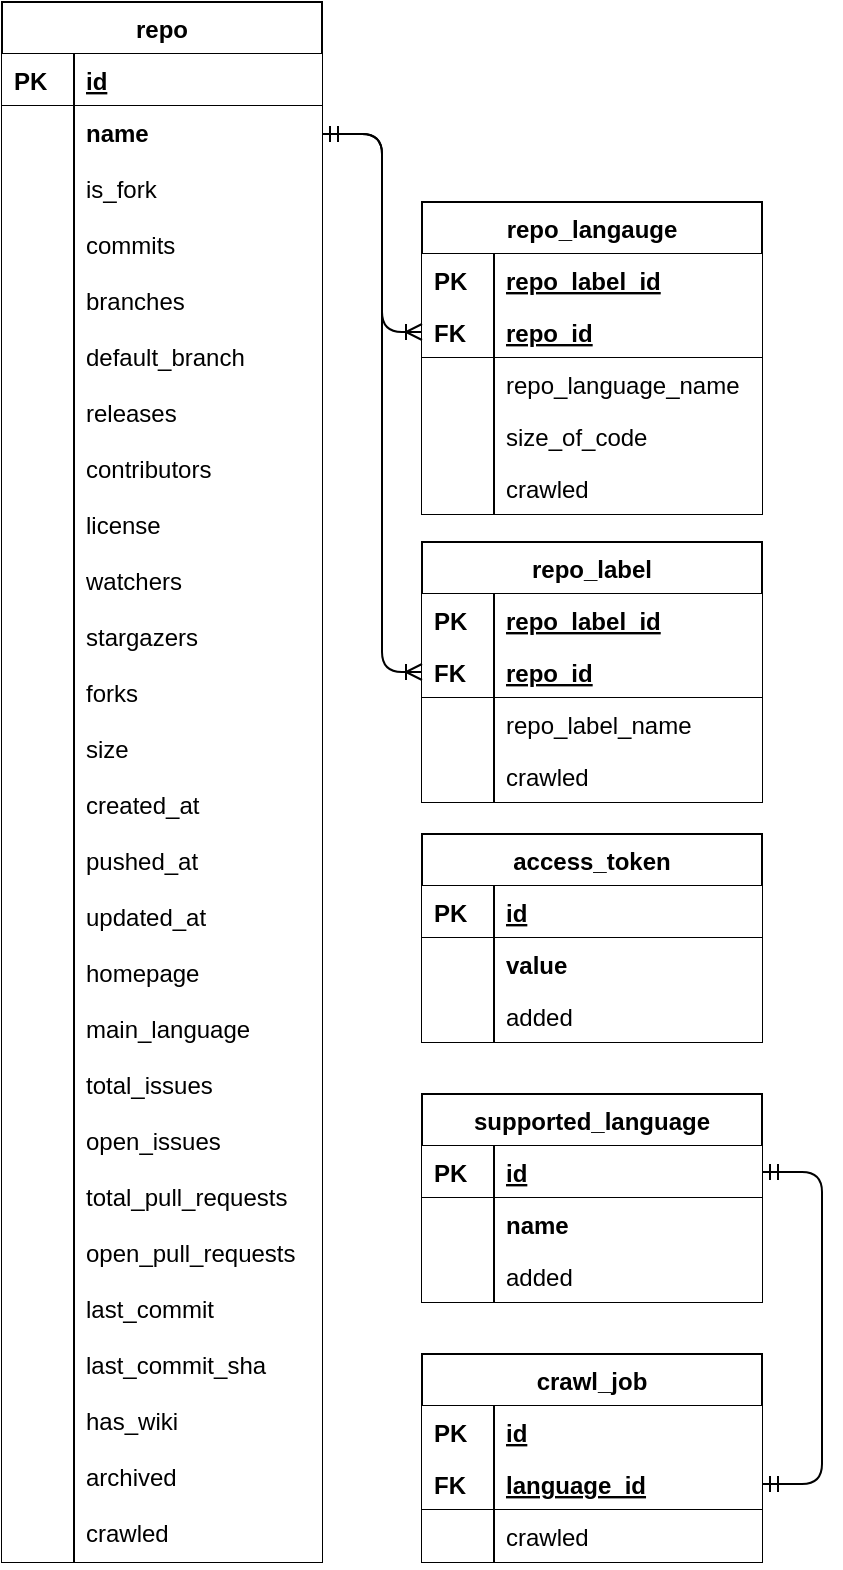 <mxfile version="13.1.2" type="device"><diagram id="C5RBs43oDa-KdzZeNtuy" name="Page-1"><mxGraphModel dx="1113" dy="607" grid="1" gridSize="10" guides="1" tooltips="1" connect="1" arrows="1" fold="1" page="1" pageScale="1" pageWidth="827" pageHeight="1169" math="0" shadow="0"><root><mxCell id="WIyWlLk6GJQsqaUBKTNV-0"/><mxCell id="WIyWlLk6GJQsqaUBKTNV-1" parent="WIyWlLk6GJQsqaUBKTNV-0"/><mxCell id="zkfFHV4jXpPFQw0GAbJ--51" value="repo" style="swimlane;fontStyle=1;childLayout=stackLayout;horizontal=1;startSize=26;horizontalStack=0;resizeParent=1;resizeLast=0;collapsible=1;marginBottom=0;rounded=0;shadow=0;strokeWidth=1;" parent="WIyWlLk6GJQsqaUBKTNV-1" vertex="1"><mxGeometry x="160" y="120" width="160" height="780" as="geometry"><mxRectangle x="160" y="120" width="160" height="26" as="alternateBounds"/></mxGeometry></mxCell><mxCell id="zkfFHV4jXpPFQw0GAbJ--52" value="id" style="shape=partialRectangle;top=0;left=0;right=0;bottom=1;align=left;verticalAlign=top;fillColor=#ffffff;spacingLeft=40;spacingRight=4;overflow=hidden;rotatable=0;points=[[0,0.5],[1,0.5]];portConstraint=eastwest;dropTarget=0;rounded=0;shadow=0;strokeWidth=1;fontStyle=5" parent="zkfFHV4jXpPFQw0GAbJ--51" vertex="1"><mxGeometry y="26" width="160" height="26" as="geometry"/></mxCell><mxCell id="zkfFHV4jXpPFQw0GAbJ--53" value="PK" style="shape=partialRectangle;top=0;left=0;bottom=0;fillColor=none;align=left;verticalAlign=top;spacingLeft=4;spacingRight=4;overflow=hidden;rotatable=0;points=[];portConstraint=eastwest;part=1;fontStyle=1" parent="zkfFHV4jXpPFQw0GAbJ--52" vertex="1" connectable="0"><mxGeometry width="36" height="26" as="geometry"/></mxCell><mxCell id="zkfFHV4jXpPFQw0GAbJ--54" value="name" style="shape=partialRectangle;top=0;left=0;right=0;bottom=0;align=left;verticalAlign=top;fillColor=#ffffff;spacingLeft=40;spacingRight=4;overflow=hidden;rotatable=0;points=[[0,0.5],[1,0.5]];portConstraint=eastwest;dropTarget=0;rounded=0;shadow=0;strokeWidth=1;fontStyle=1" parent="zkfFHV4jXpPFQw0GAbJ--51" vertex="1"><mxGeometry y="52" width="160" height="28" as="geometry"/></mxCell><mxCell id="zkfFHV4jXpPFQw0GAbJ--55" value="" style="shape=partialRectangle;top=0;left=0;bottom=0;fillColor=none;align=left;verticalAlign=top;spacingLeft=4;spacingRight=4;overflow=hidden;rotatable=0;points=[];portConstraint=eastwest;part=1;" parent="zkfFHV4jXpPFQw0GAbJ--54" vertex="1" connectable="0"><mxGeometry width="36" height="28" as="geometry"/></mxCell><mxCell id="C9dRdQCLJW9tkQRUXQMV-46" value="is_fork" style="shape=partialRectangle;top=0;left=0;right=0;bottom=0;align=left;verticalAlign=top;fillColor=#ffffff;spacingLeft=40;spacingRight=4;overflow=hidden;rotatable=0;points=[[0,0.5],[1,0.5]];portConstraint=eastwest;dropTarget=0;rounded=0;shadow=0;strokeWidth=1;" parent="zkfFHV4jXpPFQw0GAbJ--51" vertex="1"><mxGeometry y="80" width="160" height="28" as="geometry"/></mxCell><mxCell id="C9dRdQCLJW9tkQRUXQMV-47" value="" style="shape=partialRectangle;top=0;left=0;bottom=0;fillColor=none;align=left;verticalAlign=top;spacingLeft=4;spacingRight=4;overflow=hidden;rotatable=0;points=[];portConstraint=eastwest;part=1;" parent="C9dRdQCLJW9tkQRUXQMV-46" vertex="1" connectable="0"><mxGeometry width="36" height="28" as="geometry"/></mxCell><mxCell id="C9dRdQCLJW9tkQRUXQMV-59" value="commits" style="shape=partialRectangle;top=0;left=0;right=0;bottom=0;align=left;verticalAlign=top;fillColor=#ffffff;spacingLeft=40;spacingRight=4;overflow=hidden;rotatable=0;points=[[0,0.5],[1,0.5]];portConstraint=eastwest;dropTarget=0;rounded=0;shadow=0;strokeWidth=1;" parent="zkfFHV4jXpPFQw0GAbJ--51" vertex="1"><mxGeometry y="108" width="160" height="28" as="geometry"/></mxCell><mxCell id="C9dRdQCLJW9tkQRUXQMV-60" value="" style="shape=partialRectangle;top=0;left=0;bottom=0;fillColor=none;align=left;verticalAlign=top;spacingLeft=4;spacingRight=4;overflow=hidden;rotatable=0;points=[];portConstraint=eastwest;part=1;" parent="C9dRdQCLJW9tkQRUXQMV-59" vertex="1" connectable="0"><mxGeometry width="36" height="28" as="geometry"/></mxCell><mxCell id="C9dRdQCLJW9tkQRUXQMV-61" value="branches" style="shape=partialRectangle;top=0;left=0;right=0;bottom=0;align=left;verticalAlign=top;fillColor=#ffffff;spacingLeft=40;spacingRight=4;overflow=hidden;rotatable=0;points=[[0,0.5],[1,0.5]];portConstraint=eastwest;dropTarget=0;rounded=0;shadow=0;strokeWidth=1;" parent="zkfFHV4jXpPFQw0GAbJ--51" vertex="1"><mxGeometry y="136" width="160" height="28" as="geometry"/></mxCell><mxCell id="C9dRdQCLJW9tkQRUXQMV-62" value="" style="shape=partialRectangle;top=0;left=0;bottom=0;fillColor=none;align=left;verticalAlign=top;spacingLeft=4;spacingRight=4;overflow=hidden;rotatable=0;points=[];portConstraint=eastwest;part=1;" parent="C9dRdQCLJW9tkQRUXQMV-61" vertex="1" connectable="0"><mxGeometry width="36" height="28" as="geometry"/></mxCell><mxCell id="C9dRdQCLJW9tkQRUXQMV-67" value="default_branch" style="shape=partialRectangle;top=0;left=0;right=0;bottom=0;align=left;verticalAlign=top;fillColor=#ffffff;spacingLeft=40;spacingRight=4;overflow=hidden;rotatable=0;points=[[0,0.5],[1,0.5]];portConstraint=eastwest;dropTarget=0;rounded=0;shadow=0;strokeWidth=1;" parent="zkfFHV4jXpPFQw0GAbJ--51" vertex="1"><mxGeometry y="164" width="160" height="28" as="geometry"/></mxCell><mxCell id="C9dRdQCLJW9tkQRUXQMV-68" value="" style="shape=partialRectangle;top=0;left=0;bottom=0;fillColor=none;align=left;verticalAlign=top;spacingLeft=4;spacingRight=4;overflow=hidden;rotatable=0;points=[];portConstraint=eastwest;part=1;" parent="C9dRdQCLJW9tkQRUXQMV-67" vertex="1" connectable="0"><mxGeometry width="36" height="28" as="geometry"/></mxCell><mxCell id="C9dRdQCLJW9tkQRUXQMV-69" value="releases" style="shape=partialRectangle;top=0;left=0;right=0;bottom=0;align=left;verticalAlign=top;fillColor=#ffffff;spacingLeft=40;spacingRight=4;overflow=hidden;rotatable=0;points=[[0,0.5],[1,0.5]];portConstraint=eastwest;dropTarget=0;rounded=0;shadow=0;strokeWidth=1;" parent="zkfFHV4jXpPFQw0GAbJ--51" vertex="1"><mxGeometry y="192" width="160" height="28" as="geometry"/></mxCell><mxCell id="C9dRdQCLJW9tkQRUXQMV-70" value="" style="shape=partialRectangle;top=0;left=0;bottom=0;fillColor=none;align=left;verticalAlign=top;spacingLeft=4;spacingRight=4;overflow=hidden;rotatable=0;points=[];portConstraint=eastwest;part=1;" parent="C9dRdQCLJW9tkQRUXQMV-69" vertex="1" connectable="0"><mxGeometry width="36" height="28" as="geometry"/></mxCell><mxCell id="C9dRdQCLJW9tkQRUXQMV-71" value="contributors" style="shape=partialRectangle;top=0;left=0;right=0;bottom=0;align=left;verticalAlign=top;fillColor=#ffffff;spacingLeft=40;spacingRight=4;overflow=hidden;rotatable=0;points=[[0,0.5],[1,0.5]];portConstraint=eastwest;dropTarget=0;rounded=0;shadow=0;strokeWidth=1;" parent="zkfFHV4jXpPFQw0GAbJ--51" vertex="1"><mxGeometry y="220" width="160" height="28" as="geometry"/></mxCell><mxCell id="C9dRdQCLJW9tkQRUXQMV-72" value="" style="shape=partialRectangle;top=0;left=0;bottom=0;fillColor=none;align=left;verticalAlign=top;spacingLeft=4;spacingRight=4;overflow=hidden;rotatable=0;points=[];portConstraint=eastwest;part=1;" parent="C9dRdQCLJW9tkQRUXQMV-71" vertex="1" connectable="0"><mxGeometry width="36" height="28" as="geometry"/></mxCell><mxCell id="C9dRdQCLJW9tkQRUXQMV-77" value="license" style="shape=partialRectangle;top=0;left=0;right=0;bottom=0;align=left;verticalAlign=top;fillColor=#ffffff;spacingLeft=40;spacingRight=4;overflow=hidden;rotatable=0;points=[[0,0.5],[1,0.5]];portConstraint=eastwest;dropTarget=0;rounded=0;shadow=0;strokeWidth=1;" parent="zkfFHV4jXpPFQw0GAbJ--51" vertex="1"><mxGeometry y="248" width="160" height="28" as="geometry"/></mxCell><mxCell id="C9dRdQCLJW9tkQRUXQMV-78" value="" style="shape=partialRectangle;top=0;left=0;bottom=0;fillColor=none;align=left;verticalAlign=top;spacingLeft=4;spacingRight=4;overflow=hidden;rotatable=0;points=[];portConstraint=eastwest;part=1;" parent="C9dRdQCLJW9tkQRUXQMV-77" vertex="1" connectable="0"><mxGeometry width="36" height="28" as="geometry"/></mxCell><mxCell id="C9dRdQCLJW9tkQRUXQMV-75" value="watchers" style="shape=partialRectangle;top=0;left=0;right=0;bottom=0;align=left;verticalAlign=top;fillColor=#ffffff;spacingLeft=40;spacingRight=4;overflow=hidden;rotatable=0;points=[[0,0.5],[1,0.5]];portConstraint=eastwest;dropTarget=0;rounded=0;shadow=0;strokeWidth=1;" parent="zkfFHV4jXpPFQw0GAbJ--51" vertex="1"><mxGeometry y="276" width="160" height="28" as="geometry"/></mxCell><mxCell id="C9dRdQCLJW9tkQRUXQMV-76" value="" style="shape=partialRectangle;top=0;left=0;bottom=0;fillColor=none;align=left;verticalAlign=top;spacingLeft=4;spacingRight=4;overflow=hidden;rotatable=0;points=[];portConstraint=eastwest;part=1;" parent="C9dRdQCLJW9tkQRUXQMV-75" vertex="1" connectable="0"><mxGeometry width="36" height="28" as="geometry"/></mxCell><mxCell id="C9dRdQCLJW9tkQRUXQMV-73" value="stargazers" style="shape=partialRectangle;top=0;left=0;right=0;bottom=0;align=left;verticalAlign=top;fillColor=#ffffff;spacingLeft=40;spacingRight=4;overflow=hidden;rotatable=0;points=[[0,0.5],[1,0.5]];portConstraint=eastwest;dropTarget=0;rounded=0;shadow=0;strokeWidth=1;" parent="zkfFHV4jXpPFQw0GAbJ--51" vertex="1"><mxGeometry y="304" width="160" height="28" as="geometry"/></mxCell><mxCell id="C9dRdQCLJW9tkQRUXQMV-74" value="" style="shape=partialRectangle;top=0;left=0;bottom=0;fillColor=none;align=left;verticalAlign=top;spacingLeft=4;spacingRight=4;overflow=hidden;rotatable=0;points=[];portConstraint=eastwest;part=1;" parent="C9dRdQCLJW9tkQRUXQMV-73" vertex="1" connectable="0"><mxGeometry width="36" height="28" as="geometry"/></mxCell><mxCell id="C9dRdQCLJW9tkQRUXQMV-63" value="forks" style="shape=partialRectangle;top=0;left=0;right=0;bottom=0;align=left;verticalAlign=top;fillColor=#ffffff;spacingLeft=40;spacingRight=4;overflow=hidden;rotatable=0;points=[[0,0.5],[1,0.5]];portConstraint=eastwest;dropTarget=0;rounded=0;shadow=0;strokeWidth=1;" parent="zkfFHV4jXpPFQw0GAbJ--51" vertex="1"><mxGeometry y="332" width="160" height="28" as="geometry"/></mxCell><mxCell id="C9dRdQCLJW9tkQRUXQMV-64" value="" style="shape=partialRectangle;top=0;left=0;bottom=0;fillColor=none;align=left;verticalAlign=top;spacingLeft=4;spacingRight=4;overflow=hidden;rotatable=0;points=[];portConstraint=eastwest;part=1;" parent="C9dRdQCLJW9tkQRUXQMV-63" vertex="1" connectable="0"><mxGeometry width="36" height="28" as="geometry"/></mxCell><mxCell id="C9dRdQCLJW9tkQRUXQMV-65" value="size" style="shape=partialRectangle;top=0;left=0;right=0;bottom=0;align=left;verticalAlign=top;fillColor=#ffffff;spacingLeft=40;spacingRight=4;overflow=hidden;rotatable=0;points=[[0,0.5],[1,0.5]];portConstraint=eastwest;dropTarget=0;rounded=0;shadow=0;strokeWidth=1;" parent="zkfFHV4jXpPFQw0GAbJ--51" vertex="1"><mxGeometry y="360" width="160" height="28" as="geometry"/></mxCell><mxCell id="C9dRdQCLJW9tkQRUXQMV-66" value="" style="shape=partialRectangle;top=0;left=0;bottom=0;fillColor=none;align=left;verticalAlign=top;spacingLeft=4;spacingRight=4;overflow=hidden;rotatable=0;points=[];portConstraint=eastwest;part=1;" parent="C9dRdQCLJW9tkQRUXQMV-65" vertex="1" connectable="0"><mxGeometry width="36" height="28" as="geometry"/></mxCell><mxCell id="C9dRdQCLJW9tkQRUXQMV-83" value="created_at" style="shape=partialRectangle;top=0;left=0;right=0;bottom=0;align=left;verticalAlign=top;fillColor=#ffffff;spacingLeft=40;spacingRight=4;overflow=hidden;rotatable=0;points=[[0,0.5],[1,0.5]];portConstraint=eastwest;dropTarget=0;rounded=0;shadow=0;strokeWidth=1;" parent="zkfFHV4jXpPFQw0GAbJ--51" vertex="1"><mxGeometry y="388" width="160" height="28" as="geometry"/></mxCell><mxCell id="C9dRdQCLJW9tkQRUXQMV-84" value="" style="shape=partialRectangle;top=0;left=0;bottom=0;fillColor=none;align=left;verticalAlign=top;spacingLeft=4;spacingRight=4;overflow=hidden;rotatable=0;points=[];portConstraint=eastwest;part=1;" parent="C9dRdQCLJW9tkQRUXQMV-83" vertex="1" connectable="0"><mxGeometry width="36" height="28" as="geometry"/></mxCell><mxCell id="C9dRdQCLJW9tkQRUXQMV-91" value="pushed_at" style="shape=partialRectangle;top=0;left=0;right=0;bottom=0;align=left;verticalAlign=top;fillColor=#ffffff;spacingLeft=40;spacingRight=4;overflow=hidden;rotatable=0;points=[[0,0.5],[1,0.5]];portConstraint=eastwest;dropTarget=0;rounded=0;shadow=0;strokeWidth=1;" parent="zkfFHV4jXpPFQw0GAbJ--51" vertex="1"><mxGeometry y="416" width="160" height="28" as="geometry"/></mxCell><mxCell id="C9dRdQCLJW9tkQRUXQMV-92" value="" style="shape=partialRectangle;top=0;left=0;bottom=0;fillColor=none;align=left;verticalAlign=top;spacingLeft=4;spacingRight=4;overflow=hidden;rotatable=0;points=[];portConstraint=eastwest;part=1;" parent="C9dRdQCLJW9tkQRUXQMV-91" vertex="1" connectable="0"><mxGeometry width="36" height="28" as="geometry"/></mxCell><mxCell id="C9dRdQCLJW9tkQRUXQMV-93" value="updated_at" style="shape=partialRectangle;top=0;left=0;right=0;bottom=0;align=left;verticalAlign=top;fillColor=#ffffff;spacingLeft=40;spacingRight=4;overflow=hidden;rotatable=0;points=[[0,0.5],[1,0.5]];portConstraint=eastwest;dropTarget=0;rounded=0;shadow=0;strokeWidth=1;" parent="zkfFHV4jXpPFQw0GAbJ--51" vertex="1"><mxGeometry y="444" width="160" height="28" as="geometry"/></mxCell><mxCell id="C9dRdQCLJW9tkQRUXQMV-94" value="" style="shape=partialRectangle;top=0;left=0;bottom=0;fillColor=none;align=left;verticalAlign=top;spacingLeft=4;spacingRight=4;overflow=hidden;rotatable=0;points=[];portConstraint=eastwest;part=1;" parent="C9dRdQCLJW9tkQRUXQMV-93" vertex="1" connectable="0"><mxGeometry width="36" height="28" as="geometry"/></mxCell><mxCell id="C9dRdQCLJW9tkQRUXQMV-105" value="homepage" style="shape=partialRectangle;top=0;left=0;right=0;bottom=0;align=left;verticalAlign=top;fillColor=#ffffff;spacingLeft=40;spacingRight=4;overflow=hidden;rotatable=0;points=[[0,0.5],[1,0.5]];portConstraint=eastwest;dropTarget=0;rounded=0;shadow=0;strokeWidth=1;" parent="zkfFHV4jXpPFQw0GAbJ--51" vertex="1"><mxGeometry y="472" width="160" height="28" as="geometry"/></mxCell><mxCell id="C9dRdQCLJW9tkQRUXQMV-106" value="" style="shape=partialRectangle;top=0;left=0;bottom=0;fillColor=none;align=left;verticalAlign=top;spacingLeft=4;spacingRight=4;overflow=hidden;rotatable=0;points=[];portConstraint=eastwest;part=1;" parent="C9dRdQCLJW9tkQRUXQMV-105" vertex="1" connectable="0"><mxGeometry width="36" height="28" as="geometry"/></mxCell><mxCell id="C9dRdQCLJW9tkQRUXQMV-103" value="main_language" style="shape=partialRectangle;top=0;left=0;right=0;bottom=0;align=left;verticalAlign=top;fillColor=#ffffff;spacingLeft=40;spacingRight=4;overflow=hidden;rotatable=0;points=[[0,0.5],[1,0.5]];portConstraint=eastwest;dropTarget=0;rounded=0;shadow=0;strokeWidth=1;" parent="zkfFHV4jXpPFQw0GAbJ--51" vertex="1"><mxGeometry y="500" width="160" height="28" as="geometry"/></mxCell><mxCell id="C9dRdQCLJW9tkQRUXQMV-104" value="" style="shape=partialRectangle;top=0;left=0;bottom=0;fillColor=none;align=left;verticalAlign=top;spacingLeft=4;spacingRight=4;overflow=hidden;rotatable=0;points=[];portConstraint=eastwest;part=1;" parent="C9dRdQCLJW9tkQRUXQMV-103" vertex="1" connectable="0"><mxGeometry width="36" height="28" as="geometry"/></mxCell><mxCell id="C9dRdQCLJW9tkQRUXQMV-101" value="total_issues" style="shape=partialRectangle;top=0;left=0;right=0;bottom=0;align=left;verticalAlign=top;fillColor=#ffffff;spacingLeft=40;spacingRight=4;overflow=hidden;rotatable=0;points=[[0,0.5],[1,0.5]];portConstraint=eastwest;dropTarget=0;rounded=0;shadow=0;strokeWidth=1;" parent="zkfFHV4jXpPFQw0GAbJ--51" vertex="1"><mxGeometry y="528" width="160" height="28" as="geometry"/></mxCell><mxCell id="C9dRdQCLJW9tkQRUXQMV-102" value="" style="shape=partialRectangle;top=0;left=0;bottom=0;fillColor=none;align=left;verticalAlign=top;spacingLeft=4;spacingRight=4;overflow=hidden;rotatable=0;points=[];portConstraint=eastwest;part=1;" parent="C9dRdQCLJW9tkQRUXQMV-101" vertex="1" connectable="0"><mxGeometry width="36" height="28" as="geometry"/></mxCell><mxCell id="C9dRdQCLJW9tkQRUXQMV-99" value="open_issues" style="shape=partialRectangle;top=0;left=0;right=0;bottom=0;align=left;verticalAlign=top;fillColor=#ffffff;spacingLeft=40;spacingRight=4;overflow=hidden;rotatable=0;points=[[0,0.5],[1,0.5]];portConstraint=eastwest;dropTarget=0;rounded=0;shadow=0;strokeWidth=1;" parent="zkfFHV4jXpPFQw0GAbJ--51" vertex="1"><mxGeometry y="556" width="160" height="28" as="geometry"/></mxCell><mxCell id="C9dRdQCLJW9tkQRUXQMV-100" value="" style="shape=partialRectangle;top=0;left=0;bottom=0;fillColor=none;align=left;verticalAlign=top;spacingLeft=4;spacingRight=4;overflow=hidden;rotatable=0;points=[];portConstraint=eastwest;part=1;" parent="C9dRdQCLJW9tkQRUXQMV-99" vertex="1" connectable="0"><mxGeometry width="36" height="28" as="geometry"/></mxCell><mxCell id="C9dRdQCLJW9tkQRUXQMV-97" value="total_pull_requests" style="shape=partialRectangle;top=0;left=0;right=0;bottom=0;align=left;verticalAlign=top;fillColor=#ffffff;spacingLeft=40;spacingRight=4;overflow=hidden;rotatable=0;points=[[0,0.5],[1,0.5]];portConstraint=eastwest;dropTarget=0;rounded=0;shadow=0;strokeWidth=1;" parent="zkfFHV4jXpPFQw0GAbJ--51" vertex="1"><mxGeometry y="584" width="160" height="28" as="geometry"/></mxCell><mxCell id="C9dRdQCLJW9tkQRUXQMV-98" value="" style="shape=partialRectangle;top=0;left=0;bottom=0;fillColor=none;align=left;verticalAlign=top;spacingLeft=4;spacingRight=4;overflow=hidden;rotatable=0;points=[];portConstraint=eastwest;part=1;" parent="C9dRdQCLJW9tkQRUXQMV-97" vertex="1" connectable="0"><mxGeometry width="36" height="28" as="geometry"/></mxCell><mxCell id="C9dRdQCLJW9tkQRUXQMV-95" value="open_pull_requests" style="shape=partialRectangle;top=0;left=0;right=0;bottom=0;align=left;verticalAlign=top;fillColor=#ffffff;spacingLeft=40;spacingRight=4;overflow=hidden;rotatable=0;points=[[0,0.5],[1,0.5]];portConstraint=eastwest;dropTarget=0;rounded=0;shadow=0;strokeWidth=1;" parent="zkfFHV4jXpPFQw0GAbJ--51" vertex="1"><mxGeometry y="612" width="160" height="28" as="geometry"/></mxCell><mxCell id="C9dRdQCLJW9tkQRUXQMV-96" value="" style="shape=partialRectangle;top=0;left=0;bottom=0;fillColor=none;align=left;verticalAlign=top;spacingLeft=4;spacingRight=4;overflow=hidden;rotatable=0;points=[];portConstraint=eastwest;part=1;" parent="C9dRdQCLJW9tkQRUXQMV-95" vertex="1" connectable="0"><mxGeometry width="36" height="28" as="geometry"/></mxCell><mxCell id="C9dRdQCLJW9tkQRUXQMV-89" value="last_commit" style="shape=partialRectangle;top=0;left=0;right=0;bottom=0;align=left;verticalAlign=top;fillColor=#ffffff;spacingLeft=40;spacingRight=4;overflow=hidden;rotatable=0;points=[[0,0.5],[1,0.5]];portConstraint=eastwest;dropTarget=0;rounded=0;shadow=0;strokeWidth=1;" parent="zkfFHV4jXpPFQw0GAbJ--51" vertex="1"><mxGeometry y="640" width="160" height="28" as="geometry"/></mxCell><mxCell id="C9dRdQCLJW9tkQRUXQMV-90" value="" style="shape=partialRectangle;top=0;left=0;bottom=0;fillColor=none;align=left;verticalAlign=top;spacingLeft=4;spacingRight=4;overflow=hidden;rotatable=0;points=[];portConstraint=eastwest;part=1;" parent="C9dRdQCLJW9tkQRUXQMV-89" vertex="1" connectable="0"><mxGeometry width="36" height="28" as="geometry"/></mxCell><mxCell id="C9dRdQCLJW9tkQRUXQMV-87" value="last_commit_sha" style="shape=partialRectangle;top=0;left=0;right=0;bottom=0;align=left;verticalAlign=top;fillColor=#ffffff;spacingLeft=40;spacingRight=4;overflow=hidden;rotatable=0;points=[[0,0.5],[1,0.5]];portConstraint=eastwest;dropTarget=0;rounded=0;shadow=0;strokeWidth=1;" parent="zkfFHV4jXpPFQw0GAbJ--51" vertex="1"><mxGeometry y="668" width="160" height="28" as="geometry"/></mxCell><mxCell id="C9dRdQCLJW9tkQRUXQMV-88" value="" style="shape=partialRectangle;top=0;left=0;bottom=0;fillColor=none;align=left;verticalAlign=top;spacingLeft=4;spacingRight=4;overflow=hidden;rotatable=0;points=[];portConstraint=eastwest;part=1;" parent="C9dRdQCLJW9tkQRUXQMV-87" vertex="1" connectable="0"><mxGeometry width="36" height="28" as="geometry"/></mxCell><mxCell id="C9dRdQCLJW9tkQRUXQMV-85" value="has_wiki" style="shape=partialRectangle;top=0;left=0;right=0;bottom=0;align=left;verticalAlign=top;fillColor=#ffffff;spacingLeft=40;spacingRight=4;overflow=hidden;rotatable=0;points=[[0,0.5],[1,0.5]];portConstraint=eastwest;dropTarget=0;rounded=0;shadow=0;strokeWidth=1;" parent="zkfFHV4jXpPFQw0GAbJ--51" vertex="1"><mxGeometry y="696" width="160" height="28" as="geometry"/></mxCell><mxCell id="C9dRdQCLJW9tkQRUXQMV-86" value="" style="shape=partialRectangle;top=0;left=0;bottom=0;fillColor=none;align=left;verticalAlign=top;spacingLeft=4;spacingRight=4;overflow=hidden;rotatable=0;points=[];portConstraint=eastwest;part=1;" parent="C9dRdQCLJW9tkQRUXQMV-85" vertex="1" connectable="0"><mxGeometry width="36" height="28" as="geometry"/></mxCell><mxCell id="C9dRdQCLJW9tkQRUXQMV-79" value="archived" style="shape=partialRectangle;top=0;left=0;right=0;bottom=0;align=left;verticalAlign=top;fillColor=#ffffff;spacingLeft=40;spacingRight=4;overflow=hidden;rotatable=0;points=[[0,0.5],[1,0.5]];portConstraint=eastwest;dropTarget=0;rounded=0;shadow=0;strokeWidth=1;" parent="zkfFHV4jXpPFQw0GAbJ--51" vertex="1"><mxGeometry y="724" width="160" height="28" as="geometry"/></mxCell><mxCell id="C9dRdQCLJW9tkQRUXQMV-80" value="" style="shape=partialRectangle;top=0;left=0;bottom=0;fillColor=none;align=left;verticalAlign=top;spacingLeft=4;spacingRight=4;overflow=hidden;rotatable=0;points=[];portConstraint=eastwest;part=1;" parent="C9dRdQCLJW9tkQRUXQMV-79" vertex="1" connectable="0"><mxGeometry width="36" height="28" as="geometry"/></mxCell><mxCell id="C9dRdQCLJW9tkQRUXQMV-81" value="crawled" style="shape=partialRectangle;top=0;left=0;right=0;bottom=0;align=left;verticalAlign=top;fillColor=#ffffff;spacingLeft=40;spacingRight=4;overflow=hidden;rotatable=0;points=[[0,0.5],[1,0.5]];portConstraint=eastwest;dropTarget=0;rounded=0;shadow=0;strokeWidth=1;" parent="zkfFHV4jXpPFQw0GAbJ--51" vertex="1"><mxGeometry y="752" width="160" height="28" as="geometry"/></mxCell><mxCell id="C9dRdQCLJW9tkQRUXQMV-82" value="" style="shape=partialRectangle;top=0;left=0;bottom=0;fillColor=none;align=left;verticalAlign=top;spacingLeft=4;spacingRight=4;overflow=hidden;rotatable=0;points=[];portConstraint=eastwest;part=1;" parent="C9dRdQCLJW9tkQRUXQMV-81" vertex="1" connectable="0"><mxGeometry width="36" height="28" as="geometry"/></mxCell><mxCell id="C9dRdQCLJW9tkQRUXQMV-56" value="" style="fontSize=12;html=1;endArrow=ERmandOne;startArrow=ERmandOne;exitX=1;exitY=0.5;exitDx=0;exitDy=0;elbow=vertical;entryX=1;entryY=0.5;entryDx=0;entryDy=0;" parent="WIyWlLk6GJQsqaUBKTNV-1" source="C9dRdQCLJW9tkQRUXQMV-49" target="C9dRdQCLJW9tkQRUXQMV-37" edge="1"><mxGeometry width="100" height="100" relative="1" as="geometry"><mxPoint x="530" y="731" as="sourcePoint"/><mxPoint x="680" y="836" as="targetPoint"/><Array as="points"><mxPoint x="570" y="705"/><mxPoint x="570" y="861"/></Array></mxGeometry></mxCell><mxCell id="C9dRdQCLJW9tkQRUXQMV-48" value="supported_language" style="swimlane;fontStyle=1;childLayout=stackLayout;horizontal=1;startSize=26;horizontalStack=0;resizeParent=1;resizeLast=0;collapsible=1;marginBottom=0;rounded=0;shadow=0;strokeWidth=1;" parent="WIyWlLk6GJQsqaUBKTNV-1" vertex="1"><mxGeometry x="370" y="666" width="170" height="104" as="geometry"><mxRectangle x="260" y="80" width="160" height="26" as="alternateBounds"/></mxGeometry></mxCell><mxCell id="C9dRdQCLJW9tkQRUXQMV-49" value="id" style="shape=partialRectangle;top=0;left=0;right=0;bottom=1;align=left;verticalAlign=top;fillColor=#ffffff;spacingLeft=40;spacingRight=4;overflow=hidden;rotatable=0;points=[[0,0.5],[1,0.5]];portConstraint=eastwest;dropTarget=0;rounded=0;shadow=0;strokeWidth=1;fontStyle=5" parent="C9dRdQCLJW9tkQRUXQMV-48" vertex="1"><mxGeometry y="26" width="170" height="26" as="geometry"/></mxCell><mxCell id="C9dRdQCLJW9tkQRUXQMV-50" value="PK" style="shape=partialRectangle;top=0;left=0;bottom=0;fillColor=none;align=left;verticalAlign=top;spacingLeft=4;spacingRight=4;overflow=hidden;rotatable=0;points=[];portConstraint=eastwest;part=1;fontStyle=1" parent="C9dRdQCLJW9tkQRUXQMV-49" vertex="1" connectable="0"><mxGeometry width="36" height="26" as="geometry"/></mxCell><mxCell id="C9dRdQCLJW9tkQRUXQMV-51" value="name" style="shape=partialRectangle;top=0;left=0;right=0;bottom=0;align=left;verticalAlign=top;fillColor=#ffffff;spacingLeft=40;spacingRight=4;overflow=hidden;rotatable=0;points=[[0,0.5],[1,0.5]];portConstraint=eastwest;dropTarget=0;rounded=0;shadow=0;strokeWidth=1;fontStyle=1" parent="C9dRdQCLJW9tkQRUXQMV-48" vertex="1"><mxGeometry y="52" width="170" height="26" as="geometry"/></mxCell><mxCell id="C9dRdQCLJW9tkQRUXQMV-52" value="" style="shape=partialRectangle;top=0;left=0;bottom=0;fillColor=none;align=left;verticalAlign=top;spacingLeft=4;spacingRight=4;overflow=hidden;rotatable=0;points=[];portConstraint=eastwest;part=1;" parent="C9dRdQCLJW9tkQRUXQMV-51" vertex="1" connectable="0"><mxGeometry width="36" height="26" as="geometry"/></mxCell><mxCell id="C9dRdQCLJW9tkQRUXQMV-53" value="added" style="shape=partialRectangle;top=0;left=0;right=0;bottom=0;align=left;verticalAlign=top;fillColor=#ffffff;spacingLeft=40;spacingRight=4;overflow=hidden;rotatable=0;points=[[0,0.5],[1,0.5]];portConstraint=eastwest;dropTarget=0;rounded=0;shadow=0;strokeWidth=1;" parent="C9dRdQCLJW9tkQRUXQMV-48" vertex="1"><mxGeometry y="78" width="170" height="26" as="geometry"/></mxCell><mxCell id="C9dRdQCLJW9tkQRUXQMV-54" value="" style="shape=partialRectangle;top=0;left=0;bottom=0;fillColor=none;align=left;verticalAlign=top;spacingLeft=4;spacingRight=4;overflow=hidden;rotatable=0;points=[];portConstraint=eastwest;part=1;" parent="C9dRdQCLJW9tkQRUXQMV-53" vertex="1" connectable="0"><mxGeometry width="36" height="26" as="geometry"/></mxCell><mxCell id="C9dRdQCLJW9tkQRUXQMV-107" value="repo_label" style="swimlane;fontStyle=1;childLayout=stackLayout;horizontal=1;startSize=26;horizontalStack=0;resizeParent=1;resizeLast=0;collapsible=1;marginBottom=0;rounded=0;shadow=0;strokeWidth=1;" parent="WIyWlLk6GJQsqaUBKTNV-1" vertex="1"><mxGeometry x="370" y="390" width="170" height="130" as="geometry"><mxRectangle x="260" y="80" width="160" height="26" as="alternateBounds"/></mxGeometry></mxCell><mxCell id="C9dRdQCLJW9tkQRUXQMV-114" value="repo_label_id" style="shape=partialRectangle;top=0;left=0;right=0;bottom=0;align=left;verticalAlign=top;fillColor=#ffffff;spacingLeft=40;spacingRight=4;overflow=hidden;rotatable=0;points=[[0,0.5],[1,0.5]];portConstraint=eastwest;dropTarget=0;rounded=0;shadow=0;strokeWidth=1;fontStyle=5" parent="C9dRdQCLJW9tkQRUXQMV-107" vertex="1"><mxGeometry y="26" width="170" height="26" as="geometry"/></mxCell><mxCell id="C9dRdQCLJW9tkQRUXQMV-115" value="PK" style="shape=partialRectangle;top=0;left=0;bottom=0;fillColor=none;align=left;verticalAlign=top;spacingLeft=4;spacingRight=4;overflow=hidden;rotatable=0;points=[];portConstraint=eastwest;part=1;fontStyle=1" parent="C9dRdQCLJW9tkQRUXQMV-114" vertex="1" connectable="0"><mxGeometry width="36" height="26" as="geometry"/></mxCell><mxCell id="C9dRdQCLJW9tkQRUXQMV-108" value="repo_id" style="shape=partialRectangle;top=0;left=0;right=0;bottom=1;align=left;verticalAlign=top;fillColor=#ffffff;spacingLeft=40;spacingRight=4;overflow=hidden;rotatable=0;points=[[0,0.5],[1,0.5]];portConstraint=eastwest;dropTarget=0;rounded=0;shadow=0;strokeWidth=1;fontStyle=5" parent="C9dRdQCLJW9tkQRUXQMV-107" vertex="1"><mxGeometry y="52" width="170" height="26" as="geometry"/></mxCell><mxCell id="C9dRdQCLJW9tkQRUXQMV-109" value="FK" style="shape=partialRectangle;top=0;left=0;bottom=0;fillColor=none;align=left;verticalAlign=top;spacingLeft=4;spacingRight=4;overflow=hidden;rotatable=0;points=[];portConstraint=eastwest;part=1;fontStyle=1" parent="C9dRdQCLJW9tkQRUXQMV-108" vertex="1" connectable="0"><mxGeometry width="36" height="26" as="geometry"/></mxCell><mxCell id="C9dRdQCLJW9tkQRUXQMV-110" value="repo_label_name" style="shape=partialRectangle;top=0;left=0;right=0;bottom=0;align=left;verticalAlign=top;fillColor=#ffffff;spacingLeft=40;spacingRight=4;overflow=hidden;rotatable=0;points=[[0,0.5],[1,0.5]];portConstraint=eastwest;dropTarget=0;rounded=0;shadow=0;strokeWidth=1;fontStyle=0" parent="C9dRdQCLJW9tkQRUXQMV-107" vertex="1"><mxGeometry y="78" width="170" height="26" as="geometry"/></mxCell><mxCell id="C9dRdQCLJW9tkQRUXQMV-111" value="" style="shape=partialRectangle;top=0;left=0;bottom=0;fillColor=none;align=left;verticalAlign=top;spacingLeft=4;spacingRight=4;overflow=hidden;rotatable=0;points=[];portConstraint=eastwest;part=1;" parent="C9dRdQCLJW9tkQRUXQMV-110" vertex="1" connectable="0"><mxGeometry width="36" height="26" as="geometry"/></mxCell><mxCell id="C9dRdQCLJW9tkQRUXQMV-112" value="crawled" style="shape=partialRectangle;top=0;left=0;right=0;bottom=0;align=left;verticalAlign=top;fillColor=#ffffff;spacingLeft=40;spacingRight=4;overflow=hidden;rotatable=0;points=[[0,0.5],[1,0.5]];portConstraint=eastwest;dropTarget=0;rounded=0;shadow=0;strokeWidth=1;" parent="C9dRdQCLJW9tkQRUXQMV-107" vertex="1"><mxGeometry y="104" width="170" height="26" as="geometry"/></mxCell><mxCell id="C9dRdQCLJW9tkQRUXQMV-113" value="" style="shape=partialRectangle;top=0;left=0;bottom=0;fillColor=none;align=left;verticalAlign=top;spacingLeft=4;spacingRight=4;overflow=hidden;rotatable=0;points=[];portConstraint=eastwest;part=1;" parent="C9dRdQCLJW9tkQRUXQMV-112" vertex="1" connectable="0"><mxGeometry width="36" height="26" as="geometry"/></mxCell><mxCell id="C9dRdQCLJW9tkQRUXQMV-116" value="repo_langauge" style="swimlane;fontStyle=1;childLayout=stackLayout;horizontal=1;startSize=26;horizontalStack=0;resizeParent=1;resizeLast=0;collapsible=1;marginBottom=0;rounded=0;shadow=0;strokeWidth=1;" parent="WIyWlLk6GJQsqaUBKTNV-1" vertex="1"><mxGeometry x="370" y="220" width="170" height="156" as="geometry"><mxRectangle x="260" y="80" width="160" height="26" as="alternateBounds"/></mxGeometry></mxCell><mxCell id="C9dRdQCLJW9tkQRUXQMV-117" value="repo_label_id" style="shape=partialRectangle;top=0;left=0;right=0;bottom=0;align=left;verticalAlign=top;fillColor=#ffffff;spacingLeft=40;spacingRight=4;overflow=hidden;rotatable=0;points=[[0,0.5],[1,0.5]];portConstraint=eastwest;dropTarget=0;rounded=0;shadow=0;strokeWidth=1;fontStyle=5" parent="C9dRdQCLJW9tkQRUXQMV-116" vertex="1"><mxGeometry y="26" width="170" height="26" as="geometry"/></mxCell><mxCell id="C9dRdQCLJW9tkQRUXQMV-118" value="PK" style="shape=partialRectangle;top=0;left=0;bottom=0;fillColor=none;align=left;verticalAlign=top;spacingLeft=4;spacingRight=4;overflow=hidden;rotatable=0;points=[];portConstraint=eastwest;part=1;fontStyle=1" parent="C9dRdQCLJW9tkQRUXQMV-117" vertex="1" connectable="0"><mxGeometry width="36" height="26" as="geometry"/></mxCell><mxCell id="C9dRdQCLJW9tkQRUXQMV-119" value="repo_id" style="shape=partialRectangle;top=0;left=0;right=0;bottom=1;align=left;verticalAlign=top;fillColor=#ffffff;spacingLeft=40;spacingRight=4;overflow=hidden;rotatable=0;points=[[0,0.5],[1,0.5]];portConstraint=eastwest;dropTarget=0;rounded=0;shadow=0;strokeWidth=1;fontStyle=5" parent="C9dRdQCLJW9tkQRUXQMV-116" vertex="1"><mxGeometry y="52" width="170" height="26" as="geometry"/></mxCell><mxCell id="C9dRdQCLJW9tkQRUXQMV-120" value="FK" style="shape=partialRectangle;top=0;left=0;bottom=0;fillColor=none;align=left;verticalAlign=top;spacingLeft=4;spacingRight=4;overflow=hidden;rotatable=0;points=[];portConstraint=eastwest;part=1;fontStyle=1" parent="C9dRdQCLJW9tkQRUXQMV-119" vertex="1" connectable="0"><mxGeometry width="36" height="26" as="geometry"/></mxCell><mxCell id="C9dRdQCLJW9tkQRUXQMV-127" value="repo_language_name" style="shape=partialRectangle;top=0;left=0;right=0;bottom=0;align=left;verticalAlign=top;fillColor=#ffffff;spacingLeft=40;spacingRight=4;overflow=hidden;rotatable=0;points=[[0,0.5],[1,0.5]];portConstraint=eastwest;dropTarget=0;rounded=0;shadow=0;strokeWidth=1;fontStyle=0" parent="C9dRdQCLJW9tkQRUXQMV-116" vertex="1"><mxGeometry y="78" width="170" height="26" as="geometry"/></mxCell><mxCell id="C9dRdQCLJW9tkQRUXQMV-128" value="" style="shape=partialRectangle;top=0;left=0;bottom=0;fillColor=none;align=left;verticalAlign=top;spacingLeft=4;spacingRight=4;overflow=hidden;rotatable=0;points=[];portConstraint=eastwest;part=1;" parent="C9dRdQCLJW9tkQRUXQMV-127" vertex="1" connectable="0"><mxGeometry width="36" height="26" as="geometry"/></mxCell><mxCell id="C9dRdQCLJW9tkQRUXQMV-121" value="size_of_code" style="shape=partialRectangle;top=0;left=0;right=0;bottom=0;align=left;verticalAlign=top;fillColor=#ffffff;spacingLeft=40;spacingRight=4;overflow=hidden;rotatable=0;points=[[0,0.5],[1,0.5]];portConstraint=eastwest;dropTarget=0;rounded=0;shadow=0;strokeWidth=1;fontStyle=0" parent="C9dRdQCLJW9tkQRUXQMV-116" vertex="1"><mxGeometry y="104" width="170" height="26" as="geometry"/></mxCell><mxCell id="C9dRdQCLJW9tkQRUXQMV-122" value="" style="shape=partialRectangle;top=0;left=0;bottom=0;fillColor=none;align=left;verticalAlign=top;spacingLeft=4;spacingRight=4;overflow=hidden;rotatable=0;points=[];portConstraint=eastwest;part=1;" parent="C9dRdQCLJW9tkQRUXQMV-121" vertex="1" connectable="0"><mxGeometry width="36" height="26" as="geometry"/></mxCell><mxCell id="C9dRdQCLJW9tkQRUXQMV-123" value="crawled" style="shape=partialRectangle;top=0;left=0;right=0;bottom=0;align=left;verticalAlign=top;fillColor=#ffffff;spacingLeft=40;spacingRight=4;overflow=hidden;rotatable=0;points=[[0,0.5],[1,0.5]];portConstraint=eastwest;dropTarget=0;rounded=0;shadow=0;strokeWidth=1;" parent="C9dRdQCLJW9tkQRUXQMV-116" vertex="1"><mxGeometry y="130" width="170" height="26" as="geometry"/></mxCell><mxCell id="C9dRdQCLJW9tkQRUXQMV-124" value="" style="shape=partialRectangle;top=0;left=0;bottom=0;fillColor=none;align=left;verticalAlign=top;spacingLeft=4;spacingRight=4;overflow=hidden;rotatable=0;points=[];portConstraint=eastwest;part=1;" parent="C9dRdQCLJW9tkQRUXQMV-123" vertex="1" connectable="0"><mxGeometry width="36" height="26" as="geometry"/></mxCell><mxCell id="C9dRdQCLJW9tkQRUXQMV-36" value="crawl_job" style="swimlane;fontStyle=1;childLayout=stackLayout;horizontal=1;startSize=26;horizontalStack=0;resizeParent=1;resizeLast=0;collapsible=1;marginBottom=0;rounded=0;shadow=0;strokeWidth=1;" parent="WIyWlLk6GJQsqaUBKTNV-1" vertex="1"><mxGeometry x="370" y="796" width="170" height="104" as="geometry"><mxRectangle x="260" y="80" width="160" height="26" as="alternateBounds"/></mxGeometry></mxCell><mxCell id="C9dRdQCLJW9tkQRUXQMV-43" value="id" style="shape=partialRectangle;top=0;left=0;right=0;bottom=0;align=left;verticalAlign=top;fillColor=#ffffff;spacingLeft=40;spacingRight=4;overflow=hidden;rotatable=0;points=[[0,0.5],[1,0.5]];portConstraint=eastwest;dropTarget=0;rounded=0;shadow=0;strokeWidth=1;fontStyle=5" parent="C9dRdQCLJW9tkQRUXQMV-36" vertex="1"><mxGeometry y="26" width="170" height="26" as="geometry"/></mxCell><mxCell id="C9dRdQCLJW9tkQRUXQMV-44" value="PK" style="shape=partialRectangle;top=0;left=0;bottom=0;fillColor=none;align=left;verticalAlign=top;spacingLeft=4;spacingRight=4;overflow=hidden;rotatable=0;points=[];portConstraint=eastwest;part=1;fontStyle=1" parent="C9dRdQCLJW9tkQRUXQMV-43" vertex="1" connectable="0"><mxGeometry width="36" height="26" as="geometry"/></mxCell><mxCell id="C9dRdQCLJW9tkQRUXQMV-37" value="language_id" style="shape=partialRectangle;top=0;left=0;right=0;bottom=1;align=left;verticalAlign=top;fillColor=#ffffff;spacingLeft=40;spacingRight=4;overflow=hidden;rotatable=0;points=[[0,0.5],[1,0.5]];portConstraint=eastwest;dropTarget=0;rounded=0;shadow=0;strokeWidth=1;fontStyle=5" parent="C9dRdQCLJW9tkQRUXQMV-36" vertex="1"><mxGeometry y="52" width="170" height="26" as="geometry"/></mxCell><mxCell id="C9dRdQCLJW9tkQRUXQMV-38" value="FK" style="shape=partialRectangle;top=0;left=0;bottom=0;fillColor=none;align=left;verticalAlign=top;spacingLeft=4;spacingRight=4;overflow=hidden;rotatable=0;points=[];portConstraint=eastwest;part=1;fontStyle=1" parent="C9dRdQCLJW9tkQRUXQMV-37" vertex="1" connectable="0"><mxGeometry width="36" height="26" as="geometry"/></mxCell><mxCell id="C9dRdQCLJW9tkQRUXQMV-39" value="crawled" style="shape=partialRectangle;top=0;left=0;right=0;bottom=0;align=left;verticalAlign=top;fillColor=#ffffff;spacingLeft=40;spacingRight=4;overflow=hidden;rotatable=0;points=[[0,0.5],[1,0.5]];portConstraint=eastwest;dropTarget=0;rounded=0;shadow=0;strokeWidth=1;" parent="C9dRdQCLJW9tkQRUXQMV-36" vertex="1"><mxGeometry y="78" width="170" height="26" as="geometry"/></mxCell><mxCell id="C9dRdQCLJW9tkQRUXQMV-40" value="" style="shape=partialRectangle;top=0;left=0;bottom=0;fillColor=none;align=left;verticalAlign=top;spacingLeft=4;spacingRight=4;overflow=hidden;rotatable=0;points=[];portConstraint=eastwest;part=1;" parent="C9dRdQCLJW9tkQRUXQMV-39" vertex="1" connectable="0"><mxGeometry width="36" height="26" as="geometry"/></mxCell><mxCell id="zkfFHV4jXpPFQw0GAbJ--56" value="access_token" style="swimlane;fontStyle=1;childLayout=stackLayout;horizontal=1;startSize=26;horizontalStack=0;resizeParent=1;resizeLast=0;collapsible=1;marginBottom=0;rounded=0;shadow=0;strokeWidth=1;" parent="WIyWlLk6GJQsqaUBKTNV-1" vertex="1"><mxGeometry x="370" y="536" width="170" height="104" as="geometry"><mxRectangle x="260" y="80" width="160" height="26" as="alternateBounds"/></mxGeometry></mxCell><mxCell id="zkfFHV4jXpPFQw0GAbJ--57" value="id" style="shape=partialRectangle;top=0;left=0;right=0;bottom=1;align=left;verticalAlign=top;fillColor=#ffffff;spacingLeft=40;spacingRight=4;overflow=hidden;rotatable=0;points=[[0,0.5],[1,0.5]];portConstraint=eastwest;dropTarget=0;rounded=0;shadow=0;strokeWidth=1;fontStyle=5" parent="zkfFHV4jXpPFQw0GAbJ--56" vertex="1"><mxGeometry y="26" width="170" height="26" as="geometry"/></mxCell><mxCell id="zkfFHV4jXpPFQw0GAbJ--58" value="PK" style="shape=partialRectangle;top=0;left=0;bottom=0;fillColor=none;align=left;verticalAlign=top;spacingLeft=4;spacingRight=4;overflow=hidden;rotatable=0;points=[];portConstraint=eastwest;part=1;fontStyle=1" parent="zkfFHV4jXpPFQw0GAbJ--57" vertex="1" connectable="0"><mxGeometry width="36" height="26" as="geometry"/></mxCell><mxCell id="zkfFHV4jXpPFQw0GAbJ--61" value="value" style="shape=partialRectangle;top=0;left=0;right=0;bottom=0;align=left;verticalAlign=top;fillColor=#ffffff;spacingLeft=40;spacingRight=4;overflow=hidden;rotatable=0;points=[[0,0.5],[1,0.5]];portConstraint=eastwest;dropTarget=0;rounded=0;shadow=0;strokeWidth=1;fontStyle=1" parent="zkfFHV4jXpPFQw0GAbJ--56" vertex="1"><mxGeometry y="52" width="170" height="26" as="geometry"/></mxCell><mxCell id="zkfFHV4jXpPFQw0GAbJ--62" value="" style="shape=partialRectangle;top=0;left=0;bottom=0;fillColor=none;align=left;verticalAlign=top;spacingLeft=4;spacingRight=4;overflow=hidden;rotatable=0;points=[];portConstraint=eastwest;part=1;" parent="zkfFHV4jXpPFQw0GAbJ--61" vertex="1" connectable="0"><mxGeometry width="36" height="26" as="geometry"/></mxCell><mxCell id="C9dRdQCLJW9tkQRUXQMV-14" value="added" style="shape=partialRectangle;top=0;left=0;right=0;bottom=0;align=left;verticalAlign=top;fillColor=#ffffff;spacingLeft=40;spacingRight=4;overflow=hidden;rotatable=0;points=[[0,0.5],[1,0.5]];portConstraint=eastwest;dropTarget=0;rounded=0;shadow=0;strokeWidth=1;" parent="zkfFHV4jXpPFQw0GAbJ--56" vertex="1"><mxGeometry y="78" width="170" height="26" as="geometry"/></mxCell><mxCell id="C9dRdQCLJW9tkQRUXQMV-15" value="" style="shape=partialRectangle;top=0;left=0;bottom=0;fillColor=none;align=left;verticalAlign=top;spacingLeft=4;spacingRight=4;overflow=hidden;rotatable=0;points=[];portConstraint=eastwest;part=1;" parent="C9dRdQCLJW9tkQRUXQMV-14" vertex="1" connectable="0"><mxGeometry width="36" height="26" as="geometry"/></mxCell><mxCell id="C9dRdQCLJW9tkQRUXQMV-129" value="" style="fontSize=12;html=1;endArrow=ERoneToMany;startArrow=ERmandOne;entryX=0;entryY=0.5;entryDx=0;entryDy=0;exitX=1;exitY=0.5;exitDx=0;exitDy=0;" parent="WIyWlLk6GJQsqaUBKTNV-1" source="zkfFHV4jXpPFQw0GAbJ--54" target="C9dRdQCLJW9tkQRUXQMV-119" edge="1"><mxGeometry width="100" height="100" relative="1" as="geometry"><mxPoint x="330" y="360" as="sourcePoint"/><mxPoint x="430" y="260" as="targetPoint"/><Array as="points"><mxPoint x="350" y="186"/><mxPoint x="350" y="285"/></Array></mxGeometry></mxCell><mxCell id="C9dRdQCLJW9tkQRUXQMV-130" value="" style="fontSize=12;html=1;endArrow=ERoneToMany;startArrow=ERmandOne;entryX=0;entryY=0.5;entryDx=0;entryDy=0;exitX=1;exitY=0.5;exitDx=0;exitDy=0;" parent="WIyWlLk6GJQsqaUBKTNV-1" source="zkfFHV4jXpPFQw0GAbJ--54" target="C9dRdQCLJW9tkQRUXQMV-108" edge="1"><mxGeometry width="100" height="100" relative="1" as="geometry"><mxPoint x="330" y="196" as="sourcePoint"/><mxPoint x="380" y="295" as="targetPoint"/><Array as="points"><mxPoint x="350" y="186"/><mxPoint x="350" y="455"/></Array></mxGeometry></mxCell></root></mxGraphModel></diagram></mxfile>